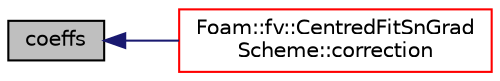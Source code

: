 digraph "coeffs"
{
  bgcolor="transparent";
  edge [fontname="Helvetica",fontsize="10",labelfontname="Helvetica",labelfontsize="10"];
  node [fontname="Helvetica",fontsize="10",shape=record];
  rankdir="LR";
  Node171 [label="coeffs",height=0.2,width=0.4,color="black", fillcolor="grey75", style="filled", fontcolor="black"];
  Node171 -> Node172 [dir="back",color="midnightblue",fontsize="10",style="solid",fontname="Helvetica"];
  Node172 [label="Foam::fv::CentredFitSnGrad\lScheme::correction",height=0.2,width=0.4,color="red",URL="$a23409.html#acc9188c066344eea3cfd4b7f114eef3e",tooltip="Return the explicit correction to the face-interpolate. "];
}
